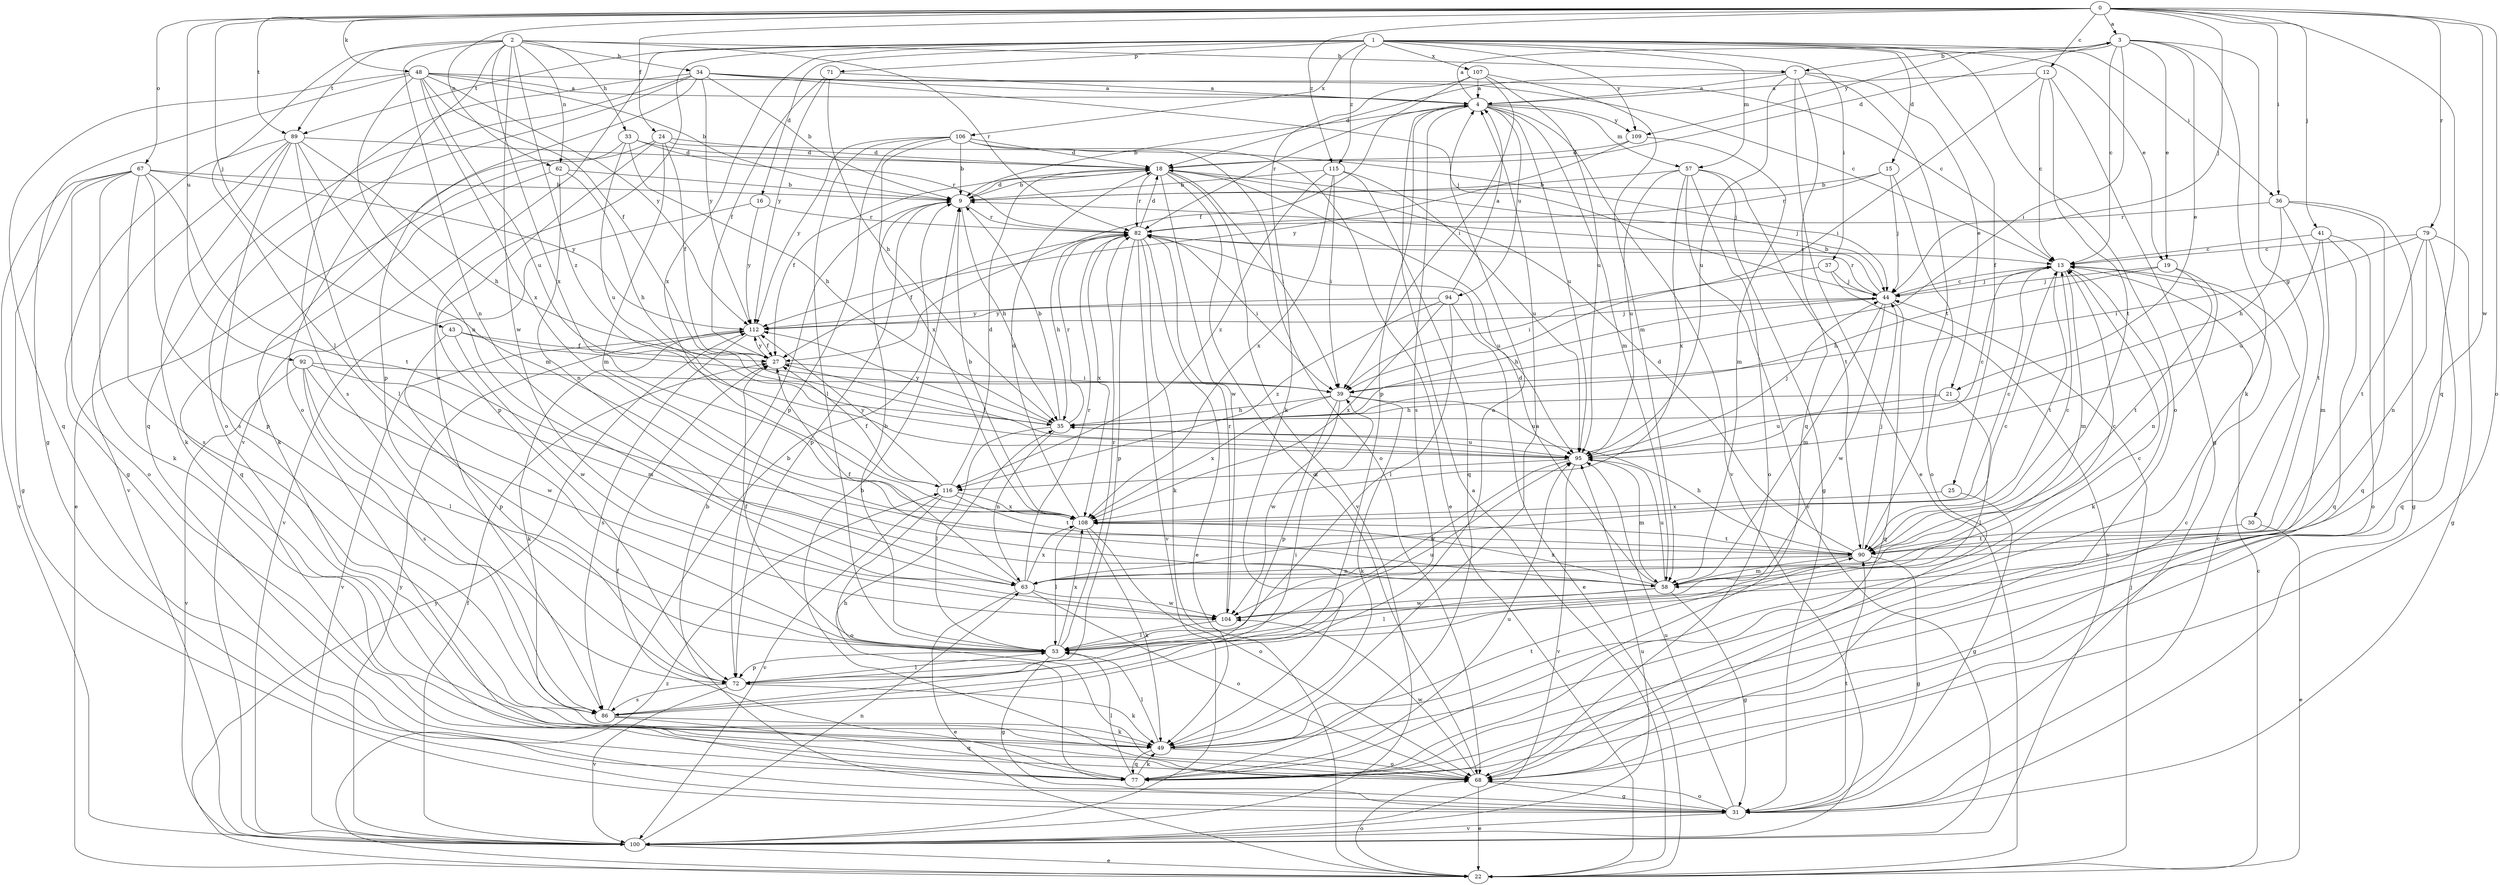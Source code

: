 strict digraph  {
0;
1;
2;
3;
4;
7;
9;
12;
13;
15;
16;
18;
19;
21;
22;
24;
25;
27;
30;
31;
33;
34;
35;
36;
37;
39;
41;
43;
44;
48;
49;
53;
57;
58;
62;
63;
67;
68;
71;
72;
77;
79;
82;
86;
89;
90;
92;
94;
95;
100;
104;
106;
107;
108;
109;
112;
115;
116;
0 -> 3  [label=a];
0 -> 12  [label=c];
0 -> 24  [label=f];
0 -> 36  [label=i];
0 -> 41  [label=j];
0 -> 43  [label=j];
0 -> 44  [label=j];
0 -> 48  [label=k];
0 -> 62  [label=n];
0 -> 67  [label=o];
0 -> 68  [label=o];
0 -> 77  [label=q];
0 -> 79  [label=r];
0 -> 89  [label=t];
0 -> 92  [label=u];
0 -> 104  [label=w];
0 -> 115  [label=z];
1 -> 15  [label=d];
1 -> 16  [label=d];
1 -> 19  [label=e];
1 -> 25  [label=f];
1 -> 36  [label=i];
1 -> 37  [label=i];
1 -> 57  [label=m];
1 -> 68  [label=o];
1 -> 71  [label=p];
1 -> 86  [label=s];
1 -> 89  [label=t];
1 -> 100  [label=v];
1 -> 106  [label=x];
1 -> 107  [label=x];
1 -> 108  [label=x];
1 -> 109  [label=y];
1 -> 115  [label=z];
2 -> 7  [label=b];
2 -> 33  [label=h];
2 -> 34  [label=h];
2 -> 53  [label=l];
2 -> 62  [label=n];
2 -> 63  [label=n];
2 -> 68  [label=o];
2 -> 82  [label=r];
2 -> 89  [label=t];
2 -> 104  [label=w];
2 -> 108  [label=x];
2 -> 116  [label=z];
3 -> 7  [label=b];
3 -> 13  [label=c];
3 -> 18  [label=d];
3 -> 19  [label=e];
3 -> 21  [label=e];
3 -> 30  [label=g];
3 -> 39  [label=i];
3 -> 49  [label=k];
3 -> 109  [label=y];
4 -> 3  [label=a];
4 -> 9  [label=b];
4 -> 57  [label=m];
4 -> 58  [label=m];
4 -> 72  [label=p];
4 -> 82  [label=r];
4 -> 86  [label=s];
4 -> 94  [label=u];
4 -> 95  [label=u];
4 -> 100  [label=v];
4 -> 109  [label=y];
7 -> 4  [label=a];
7 -> 18  [label=d];
7 -> 21  [label=e];
7 -> 22  [label=e];
7 -> 77  [label=q];
7 -> 90  [label=t];
7 -> 95  [label=u];
9 -> 18  [label=d];
9 -> 35  [label=h];
9 -> 72  [label=p];
9 -> 82  [label=r];
12 -> 4  [label=a];
12 -> 13  [label=c];
12 -> 31  [label=g];
12 -> 39  [label=i];
12 -> 90  [label=t];
13 -> 44  [label=j];
13 -> 49  [label=k];
13 -> 58  [label=m];
13 -> 90  [label=t];
15 -> 9  [label=b];
15 -> 44  [label=j];
15 -> 68  [label=o];
15 -> 82  [label=r];
16 -> 82  [label=r];
16 -> 100  [label=v];
16 -> 112  [label=y];
18 -> 9  [label=b];
18 -> 27  [label=f];
18 -> 39  [label=i];
18 -> 44  [label=j];
18 -> 68  [label=o];
18 -> 82  [label=r];
18 -> 100  [label=v];
18 -> 104  [label=w];
19 -> 35  [label=h];
19 -> 44  [label=j];
19 -> 63  [label=n];
19 -> 90  [label=t];
21 -> 35  [label=h];
21 -> 53  [label=l];
21 -> 95  [label=u];
22 -> 4  [label=a];
22 -> 13  [label=c];
22 -> 44  [label=j];
22 -> 68  [label=o];
22 -> 112  [label=y];
22 -> 116  [label=z];
24 -> 18  [label=d];
24 -> 22  [label=e];
24 -> 27  [label=f];
24 -> 44  [label=j];
24 -> 58  [label=m];
24 -> 72  [label=p];
25 -> 31  [label=g];
25 -> 108  [label=x];
27 -> 39  [label=i];
27 -> 112  [label=y];
30 -> 22  [label=e];
30 -> 90  [label=t];
31 -> 9  [label=b];
31 -> 13  [label=c];
31 -> 68  [label=o];
31 -> 90  [label=t];
31 -> 95  [label=u];
31 -> 100  [label=v];
33 -> 18  [label=d];
33 -> 35  [label=h];
33 -> 49  [label=k];
33 -> 82  [label=r];
33 -> 95  [label=u];
34 -> 4  [label=a];
34 -> 9  [label=b];
34 -> 13  [label=c];
34 -> 44  [label=j];
34 -> 68  [label=o];
34 -> 72  [label=p];
34 -> 77  [label=q];
34 -> 86  [label=s];
34 -> 112  [label=y];
35 -> 9  [label=b];
35 -> 53  [label=l];
35 -> 63  [label=n];
35 -> 82  [label=r];
35 -> 95  [label=u];
35 -> 112  [label=y];
36 -> 31  [label=g];
36 -> 35  [label=h];
36 -> 77  [label=q];
36 -> 82  [label=r];
36 -> 90  [label=t];
37 -> 39  [label=i];
37 -> 44  [label=j];
37 -> 100  [label=v];
39 -> 35  [label=h];
39 -> 49  [label=k];
39 -> 72  [label=p];
39 -> 95  [label=u];
39 -> 104  [label=w];
39 -> 108  [label=x];
41 -> 13  [label=c];
41 -> 58  [label=m];
41 -> 68  [label=o];
41 -> 77  [label=q];
41 -> 95  [label=u];
43 -> 27  [label=f];
43 -> 39  [label=i];
43 -> 72  [label=p];
43 -> 104  [label=w];
44 -> 9  [label=b];
44 -> 13  [label=c];
44 -> 35  [label=h];
44 -> 58  [label=m];
44 -> 77  [label=q];
44 -> 82  [label=r];
44 -> 104  [label=w];
44 -> 112  [label=y];
48 -> 4  [label=a];
48 -> 9  [label=b];
48 -> 13  [label=c];
48 -> 27  [label=f];
48 -> 31  [label=g];
48 -> 63  [label=n];
48 -> 77  [label=q];
48 -> 95  [label=u];
48 -> 108  [label=x];
48 -> 112  [label=y];
49 -> 4  [label=a];
49 -> 53  [label=l];
49 -> 68  [label=o];
49 -> 77  [label=q];
49 -> 90  [label=t];
53 -> 9  [label=b];
53 -> 13  [label=c];
53 -> 27  [label=f];
53 -> 31  [label=g];
53 -> 72  [label=p];
53 -> 82  [label=r];
53 -> 95  [label=u];
53 -> 108  [label=x];
57 -> 9  [label=b];
57 -> 31  [label=g];
57 -> 68  [label=o];
57 -> 90  [label=t];
57 -> 95  [label=u];
57 -> 100  [label=v];
57 -> 108  [label=x];
58 -> 13  [label=c];
58 -> 18  [label=d];
58 -> 31  [label=g];
58 -> 53  [label=l];
58 -> 95  [label=u];
58 -> 104  [label=w];
58 -> 108  [label=x];
62 -> 9  [label=b];
62 -> 35  [label=h];
62 -> 63  [label=n];
62 -> 77  [label=q];
63 -> 13  [label=c];
63 -> 22  [label=e];
63 -> 27  [label=f];
63 -> 68  [label=o];
63 -> 82  [label=r];
63 -> 104  [label=w];
63 -> 108  [label=x];
67 -> 9  [label=b];
67 -> 31  [label=g];
67 -> 49  [label=k];
67 -> 68  [label=o];
67 -> 72  [label=p];
67 -> 86  [label=s];
67 -> 90  [label=t];
67 -> 100  [label=v];
67 -> 112  [label=y];
68 -> 9  [label=b];
68 -> 13  [label=c];
68 -> 22  [label=e];
68 -> 31  [label=g];
68 -> 104  [label=w];
71 -> 4  [label=a];
71 -> 27  [label=f];
71 -> 35  [label=h];
71 -> 112  [label=y];
72 -> 49  [label=k];
72 -> 53  [label=l];
72 -> 86  [label=s];
72 -> 100  [label=v];
77 -> 27  [label=f];
77 -> 35  [label=h];
77 -> 49  [label=k];
77 -> 53  [label=l];
77 -> 95  [label=u];
79 -> 13  [label=c];
79 -> 31  [label=g];
79 -> 39  [label=i];
79 -> 63  [label=n];
79 -> 77  [label=q];
79 -> 90  [label=t];
82 -> 13  [label=c];
82 -> 18  [label=d];
82 -> 22  [label=e];
82 -> 27  [label=f];
82 -> 35  [label=h];
82 -> 39  [label=i];
82 -> 49  [label=k];
82 -> 72  [label=p];
82 -> 95  [label=u];
82 -> 100  [label=v];
82 -> 108  [label=x];
86 -> 4  [label=a];
86 -> 9  [label=b];
86 -> 39  [label=i];
86 -> 49  [label=k];
86 -> 77  [label=q];
89 -> 18  [label=d];
89 -> 31  [label=g];
89 -> 35  [label=h];
89 -> 49  [label=k];
89 -> 53  [label=l];
89 -> 58  [label=m];
89 -> 86  [label=s];
89 -> 100  [label=v];
90 -> 13  [label=c];
90 -> 18  [label=d];
90 -> 31  [label=g];
90 -> 35  [label=h];
90 -> 44  [label=j];
90 -> 58  [label=m];
90 -> 63  [label=n];
92 -> 39  [label=i];
92 -> 53  [label=l];
92 -> 58  [label=m];
92 -> 86  [label=s];
92 -> 100  [label=v];
92 -> 104  [label=w];
94 -> 4  [label=a];
94 -> 22  [label=e];
94 -> 53  [label=l];
94 -> 108  [label=x];
94 -> 112  [label=y];
94 -> 116  [label=z];
95 -> 13  [label=c];
95 -> 27  [label=f];
95 -> 44  [label=j];
95 -> 58  [label=m];
95 -> 100  [label=v];
95 -> 104  [label=w];
95 -> 116  [label=z];
100 -> 22  [label=e];
100 -> 27  [label=f];
100 -> 63  [label=n];
100 -> 95  [label=u];
100 -> 112  [label=y];
104 -> 53  [label=l];
104 -> 82  [label=r];
106 -> 9  [label=b];
106 -> 18  [label=d];
106 -> 22  [label=e];
106 -> 53  [label=l];
106 -> 68  [label=o];
106 -> 72  [label=p];
106 -> 108  [label=x];
106 -> 112  [label=y];
107 -> 4  [label=a];
107 -> 27  [label=f];
107 -> 39  [label=i];
107 -> 49  [label=k];
107 -> 58  [label=m];
107 -> 95  [label=u];
108 -> 9  [label=b];
108 -> 13  [label=c];
108 -> 18  [label=d];
108 -> 49  [label=k];
108 -> 53  [label=l];
108 -> 68  [label=o];
108 -> 90  [label=t];
109 -> 18  [label=d];
109 -> 58  [label=m];
109 -> 112  [label=y];
112 -> 27  [label=f];
112 -> 44  [label=j];
112 -> 49  [label=k];
112 -> 86  [label=s];
112 -> 100  [label=v];
115 -> 9  [label=b];
115 -> 39  [label=i];
115 -> 77  [label=q];
115 -> 95  [label=u];
115 -> 108  [label=x];
115 -> 116  [label=z];
116 -> 18  [label=d];
116 -> 27  [label=f];
116 -> 68  [label=o];
116 -> 90  [label=t];
116 -> 100  [label=v];
116 -> 108  [label=x];
116 -> 112  [label=y];
}
